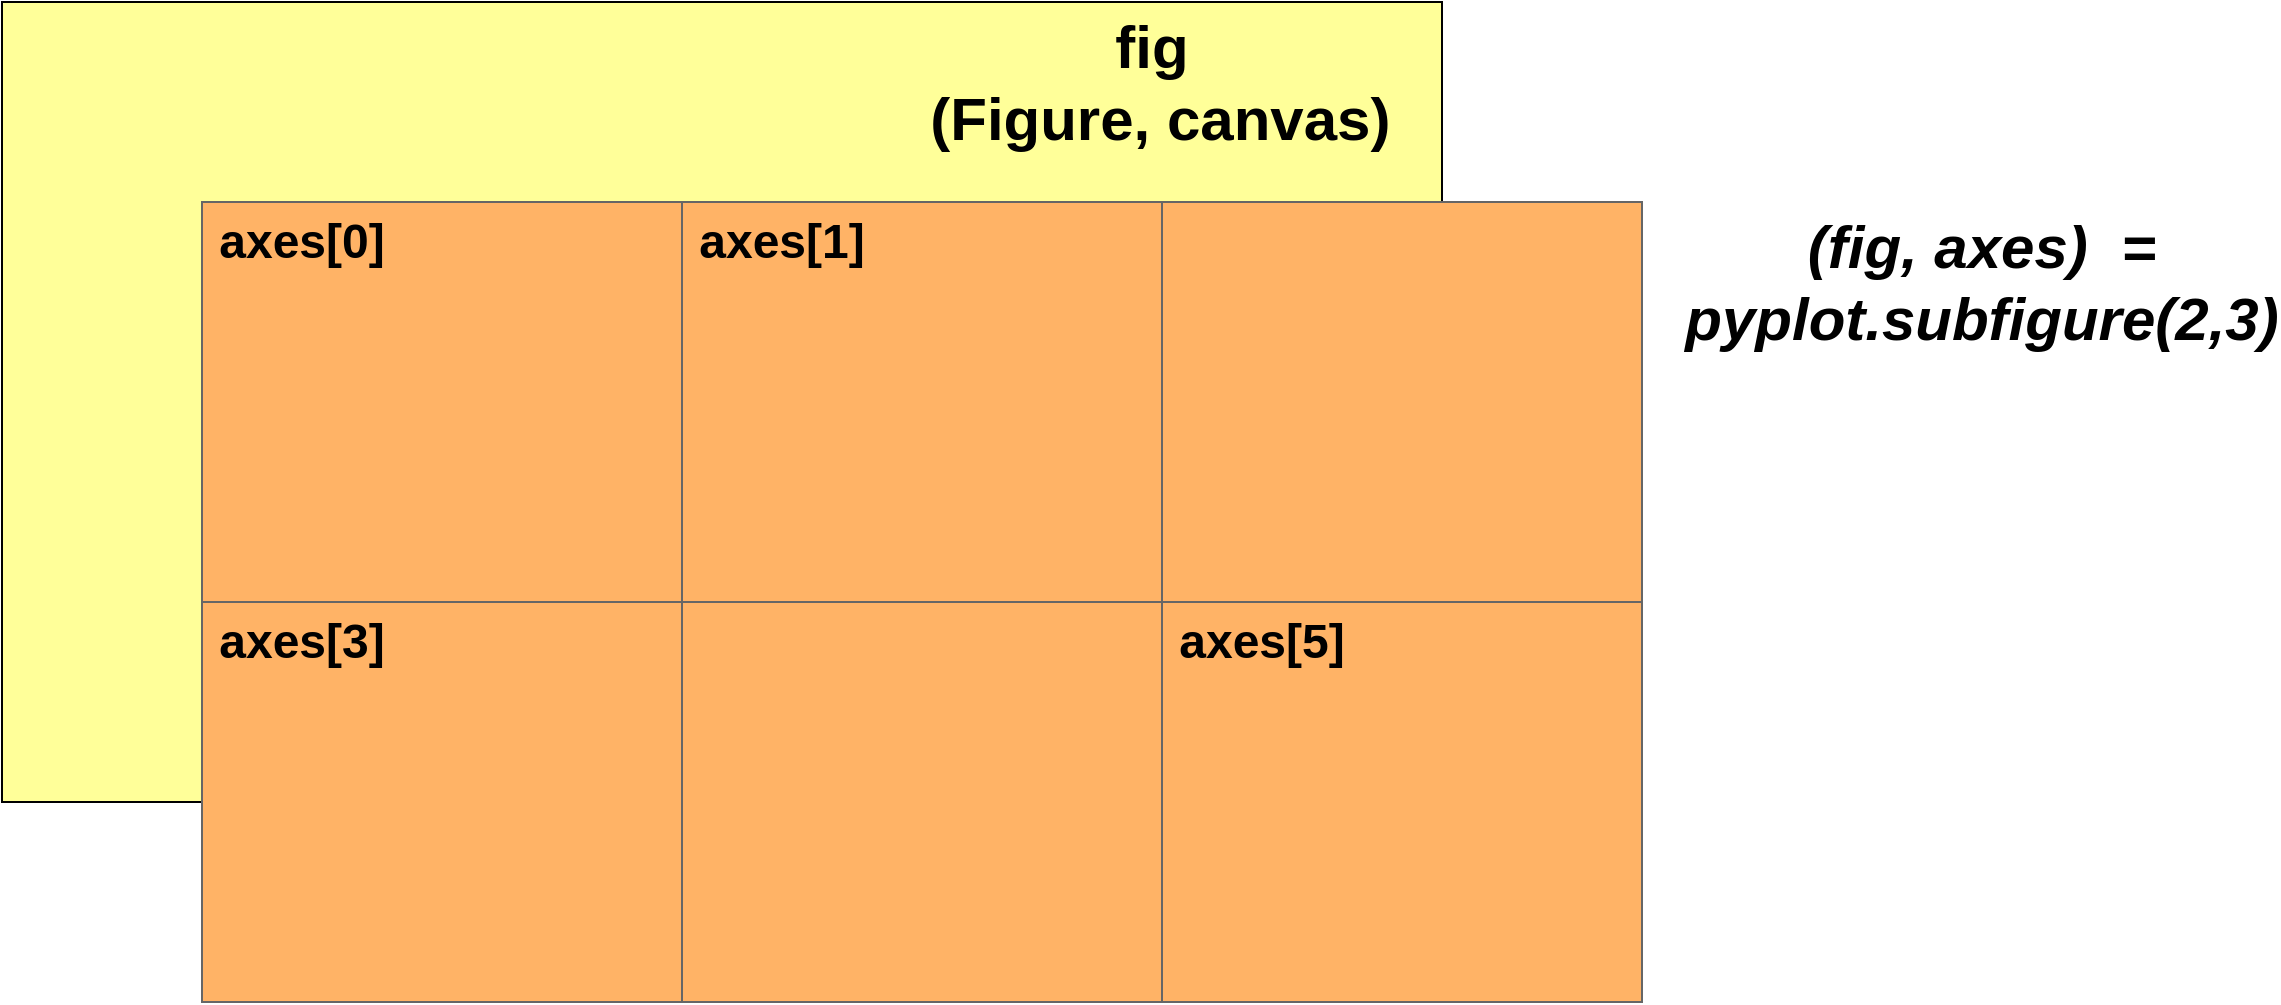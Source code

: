 <mxfile>
    <diagram id="4bxbsB-VIrFWaDzv7MNb" name="ページ1">
        <mxGraphModel dx="997" dy="454" grid="1" gridSize="10" guides="1" tooltips="1" connect="1" arrows="1" fold="1" page="1" pageScale="1" pageWidth="827" pageHeight="1169" math="0" shadow="0">
            <root>
                <mxCell id="0"/>
                <mxCell id="1" parent="0"/>
                <mxCell id="2" value="" style="rounded=0;whiteSpace=wrap;html=1;fillColor=#FFFF99;" vertex="1" parent="1">
                    <mxGeometry x="40" y="40" width="720" height="400" as="geometry"/>
                </mxCell>
                <mxCell id="3" value="&lt;b&gt;&lt;font style=&quot;font-size: 30px&quot; color=&quot;#000000&quot;&gt;fig&lt;br&gt;&amp;nbsp;(Figure, canvas)&lt;br&gt;&lt;/font&gt;&lt;/b&gt;" style="text;html=1;strokeColor=none;fillColor=none;align=center;verticalAlign=middle;whiteSpace=wrap;rounded=0;" vertex="1" parent="1">
                    <mxGeometry x="470" y="70" width="290" height="20" as="geometry"/>
                </mxCell>
                <mxCell id="4" value="" style="shape=table;html=1;whiteSpace=wrap;startSize=0;container=1;collapsible=0;childLayout=tableLayout;fillColor=#FFB366;strokeColor=#666666;" vertex="1" parent="1">
                    <mxGeometry x="140" y="140" width="720" height="400" as="geometry"/>
                </mxCell>
                <mxCell id="5" value="" style="shape=partialRectangle;html=1;whiteSpace=wrap;collapsible=0;dropTarget=0;pointerEvents=0;fillColor=none;top=0;left=0;bottom=0;right=0;points=[[0,0.5],[1,0.5]];portConstraint=eastwest;" vertex="1" parent="4">
                    <mxGeometry width="720" height="200" as="geometry"/>
                </mxCell>
                <mxCell id="6" value="" style="shape=partialRectangle;html=1;whiteSpace=wrap;connectable=0;overflow=hidden;fillColor=none;top=0;left=0;bottom=0;right=0;" vertex="1" parent="5">
                    <mxGeometry width="240" height="200" as="geometry"/>
                </mxCell>
                <mxCell id="7" value="" style="shape=partialRectangle;html=1;whiteSpace=wrap;connectable=0;overflow=hidden;fillColor=none;top=0;left=0;bottom=0;right=0;" vertex="1" parent="5">
                    <mxGeometry x="240" width="240" height="200" as="geometry"/>
                </mxCell>
                <mxCell id="8" value="" style="shape=partialRectangle;html=1;whiteSpace=wrap;connectable=0;overflow=hidden;fillColor=none;top=0;left=0;bottom=0;right=0;" vertex="1" parent="5">
                    <mxGeometry x="480" width="240" height="200" as="geometry"/>
                </mxCell>
                <mxCell id="9" value="" style="shape=partialRectangle;html=1;whiteSpace=wrap;collapsible=0;dropTarget=0;pointerEvents=0;fillColor=none;top=0;left=0;bottom=0;right=0;points=[[0,0.5],[1,0.5]];portConstraint=eastwest;" vertex="1" parent="4">
                    <mxGeometry y="200" width="720" height="200" as="geometry"/>
                </mxCell>
                <mxCell id="10" value="" style="shape=partialRectangle;html=1;whiteSpace=wrap;connectable=0;overflow=hidden;fillColor=none;top=0;left=0;bottom=0;right=0;" vertex="1" parent="9">
                    <mxGeometry width="240" height="200" as="geometry"/>
                </mxCell>
                <mxCell id="11" value="" style="shape=partialRectangle;html=1;whiteSpace=wrap;connectable=0;overflow=hidden;fillColor=none;top=0;left=0;bottom=0;right=0;" vertex="1" parent="9">
                    <mxGeometry x="240" width="240" height="200" as="geometry"/>
                </mxCell>
                <mxCell id="12" value="" style="shape=partialRectangle;html=1;whiteSpace=wrap;connectable=0;overflow=hidden;fillColor=none;top=0;left=0;bottom=0;right=0;" vertex="1" parent="9">
                    <mxGeometry x="480" width="240" height="200" as="geometry"/>
                </mxCell>
                <mxCell id="13" value="&lt;b&gt;&lt;font style=&quot;font-size: 30px&quot;&gt;&lt;i&gt;(fig, axes)&amp;nbsp; = pyplot.subfigure(2,3)&lt;/i&gt;&lt;/font&gt;&lt;/b&gt;" style="text;html=1;strokeColor=none;fillColor=none;align=center;verticalAlign=middle;whiteSpace=wrap;rounded=0;" vertex="1" parent="1">
                    <mxGeometry x="1010" y="170" width="40" height="20" as="geometry"/>
                </mxCell>
                <mxCell id="14" value="&lt;b&gt;&lt;font style=&quot;font-size: 24px&quot;&gt;axes[0]&lt;/font&gt;&lt;/b&gt;" style="text;html=1;strokeColor=none;fillColor=none;align=center;verticalAlign=middle;whiteSpace=wrap;rounded=0;" vertex="1" parent="1">
                    <mxGeometry x="170" y="150" width="40" height="20" as="geometry"/>
                </mxCell>
                <mxCell id="15" value="&lt;b&gt;&lt;font style=&quot;font-size: 24px&quot;&gt;axes[1]&lt;/font&gt;&lt;/b&gt;" style="text;html=1;strokeColor=none;fillColor=none;align=center;verticalAlign=middle;whiteSpace=wrap;rounded=0;" vertex="1" parent="1">
                    <mxGeometry x="410" y="150" width="40" height="20" as="geometry"/>
                </mxCell>
                <mxCell id="16" value="&lt;b&gt;&lt;font style=&quot;font-size: 24px&quot;&gt;axes[5]&lt;/font&gt;&lt;/b&gt;" style="text;html=1;strokeColor=none;fillColor=none;align=center;verticalAlign=middle;whiteSpace=wrap;rounded=0;" vertex="1" parent="1">
                    <mxGeometry x="650" y="350" width="40" height="20" as="geometry"/>
                </mxCell>
                <mxCell id="17" value="&lt;b&gt;&lt;font style=&quot;font-size: 24px&quot;&gt;axes[3]&lt;/font&gt;&lt;/b&gt;" style="text;html=1;strokeColor=none;fillColor=none;align=center;verticalAlign=middle;whiteSpace=wrap;rounded=0;" vertex="1" parent="1">
                    <mxGeometry x="170" y="350" width="40" height="20" as="geometry"/>
                </mxCell>
            </root>
        </mxGraphModel>
    </diagram>
</mxfile>